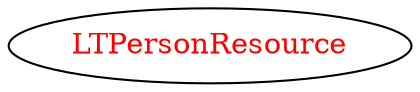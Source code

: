 digraph dependencyGraph {
 concentrate=true;
 ranksep="2.0";
 rankdir="LR"; 
 splines="ortho";
"LTPersonResource" [fontcolor="red"];
}